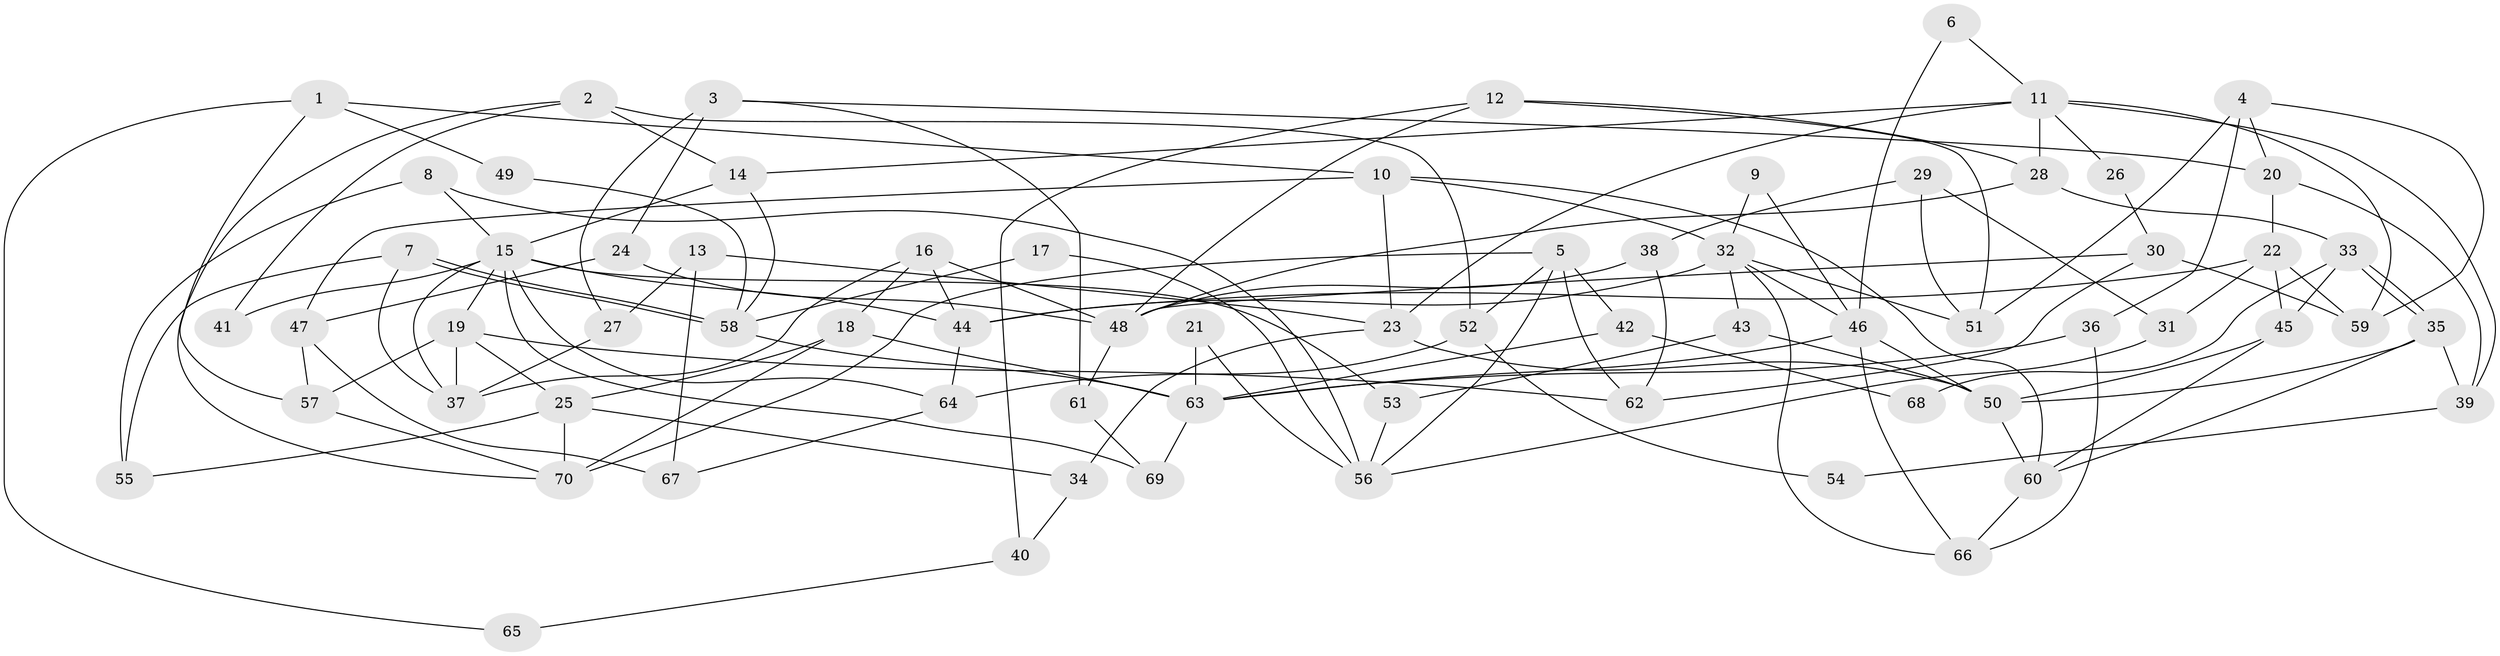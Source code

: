 // coarse degree distribution, {2: 0.09302325581395349, 7: 0.09302325581395349, 4: 0.27906976744186046, 3: 0.11627906976744186, 10: 0.023255813953488372, 6: 0.13953488372093023, 5: 0.2558139534883721}
// Generated by graph-tools (version 1.1) at 2025/37/03/04/25 23:37:04]
// undirected, 70 vertices, 140 edges
graph export_dot {
  node [color=gray90,style=filled];
  1;
  2;
  3;
  4;
  5;
  6;
  7;
  8;
  9;
  10;
  11;
  12;
  13;
  14;
  15;
  16;
  17;
  18;
  19;
  20;
  21;
  22;
  23;
  24;
  25;
  26;
  27;
  28;
  29;
  30;
  31;
  32;
  33;
  34;
  35;
  36;
  37;
  38;
  39;
  40;
  41;
  42;
  43;
  44;
  45;
  46;
  47;
  48;
  49;
  50;
  51;
  52;
  53;
  54;
  55;
  56;
  57;
  58;
  59;
  60;
  61;
  62;
  63;
  64;
  65;
  66;
  67;
  68;
  69;
  70;
  1 -- 10;
  1 -- 57;
  1 -- 49;
  1 -- 65;
  2 -- 52;
  2 -- 14;
  2 -- 41;
  2 -- 70;
  3 -- 20;
  3 -- 24;
  3 -- 27;
  3 -- 61;
  4 -- 20;
  4 -- 36;
  4 -- 51;
  4 -- 59;
  5 -- 56;
  5 -- 62;
  5 -- 42;
  5 -- 52;
  5 -- 70;
  6 -- 11;
  6 -- 46;
  7 -- 37;
  7 -- 58;
  7 -- 58;
  7 -- 55;
  8 -- 55;
  8 -- 15;
  8 -- 56;
  9 -- 46;
  9 -- 32;
  10 -- 60;
  10 -- 32;
  10 -- 23;
  10 -- 47;
  11 -- 23;
  11 -- 14;
  11 -- 26;
  11 -- 28;
  11 -- 39;
  11 -- 59;
  12 -- 48;
  12 -- 28;
  12 -- 40;
  12 -- 51;
  13 -- 23;
  13 -- 27;
  13 -- 67;
  14 -- 15;
  14 -- 58;
  15 -- 19;
  15 -- 37;
  15 -- 41;
  15 -- 44;
  15 -- 53;
  15 -- 64;
  15 -- 69;
  16 -- 48;
  16 -- 44;
  16 -- 18;
  16 -- 37;
  17 -- 58;
  17 -- 56;
  18 -- 70;
  18 -- 25;
  18 -- 63;
  19 -- 25;
  19 -- 57;
  19 -- 37;
  19 -- 62;
  20 -- 22;
  20 -- 39;
  21 -- 56;
  21 -- 63;
  22 -- 59;
  22 -- 45;
  22 -- 31;
  22 -- 44;
  23 -- 50;
  23 -- 34;
  24 -- 48;
  24 -- 47;
  25 -- 70;
  25 -- 34;
  25 -- 55;
  26 -- 30;
  27 -- 37;
  28 -- 48;
  28 -- 33;
  29 -- 31;
  29 -- 51;
  29 -- 38;
  30 -- 62;
  30 -- 59;
  30 -- 48;
  31 -- 56;
  32 -- 51;
  32 -- 44;
  32 -- 43;
  32 -- 46;
  32 -- 66;
  33 -- 35;
  33 -- 35;
  33 -- 45;
  33 -- 68;
  34 -- 40;
  35 -- 50;
  35 -- 39;
  35 -- 60;
  36 -- 66;
  36 -- 63;
  38 -- 48;
  38 -- 62;
  39 -- 54;
  40 -- 65;
  42 -- 63;
  42 -- 68;
  43 -- 50;
  43 -- 53;
  44 -- 64;
  45 -- 60;
  45 -- 50;
  46 -- 50;
  46 -- 63;
  46 -- 66;
  47 -- 67;
  47 -- 57;
  48 -- 61;
  49 -- 58;
  50 -- 60;
  52 -- 64;
  52 -- 54;
  53 -- 56;
  57 -- 70;
  58 -- 63;
  60 -- 66;
  61 -- 69;
  63 -- 69;
  64 -- 67;
}
